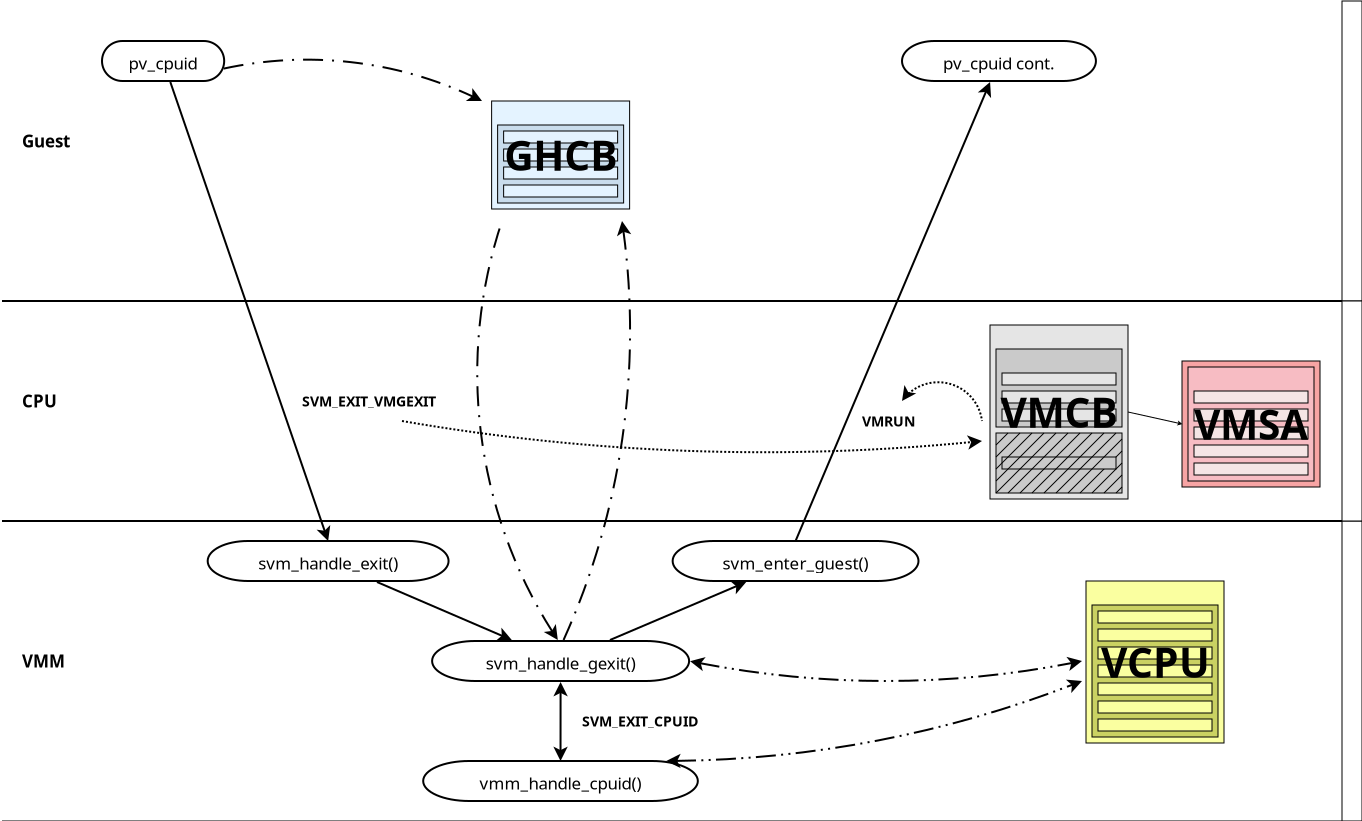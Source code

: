 <?xml version="1.0" encoding="UTF-8"?>
<dia:diagram xmlns:dia="http://www.lysator.liu.se/~alla/dia/">
  <dia:layer name="Background" visible="true" connectable="true" active="true">
    <dia:object type="Standard - Text" version="1" id="O0">
      <dia:attribute name="obj_pos">
        <dia:point val="1,20"/>
      </dia:attribute>
      <dia:attribute name="obj_bb">
        <dia:rectangle val="1,19.507;2.93,20.493"/>
      </dia:attribute>
      <dia:attribute name="text">
        <dia:composite type="text">
          <dia:attribute name="string">
            <dia:string>#CPU#</dia:string>
          </dia:attribute>
          <dia:attribute name="font">
            <dia:font family="sans" style="80" name="Helvetica-Bold"/>
          </dia:attribute>
          <dia:attribute name="height">
            <dia:real val="1.058"/>
          </dia:attribute>
          <dia:attribute name="pos">
            <dia:point val="1,20.293"/>
          </dia:attribute>
          <dia:attribute name="color">
            <dia:color val="#000000ff"/>
          </dia:attribute>
          <dia:attribute name="alignment">
            <dia:enum val="0"/>
          </dia:attribute>
        </dia:composite>
      </dia:attribute>
      <dia:attribute name="valign">
        <dia:enum val="2"/>
      </dia:attribute>
    </dia:object>
    <dia:object type="Standard - Text" version="1" id="O1">
      <dia:attribute name="obj_pos">
        <dia:point val="1,33"/>
      </dia:attribute>
      <dia:attribute name="obj_bb">
        <dia:rectangle val="1,32.507;3.34,33.493"/>
      </dia:attribute>
      <dia:attribute name="text">
        <dia:composite type="text">
          <dia:attribute name="string">
            <dia:string>#VMM#</dia:string>
          </dia:attribute>
          <dia:attribute name="font">
            <dia:font family="sans" style="80" name="Helvetica-Bold"/>
          </dia:attribute>
          <dia:attribute name="height">
            <dia:real val="1.058"/>
          </dia:attribute>
          <dia:attribute name="pos">
            <dia:point val="1,33.293"/>
          </dia:attribute>
          <dia:attribute name="color">
            <dia:color val="#000000ff"/>
          </dia:attribute>
          <dia:attribute name="alignment">
            <dia:enum val="0"/>
          </dia:attribute>
        </dia:composite>
      </dia:attribute>
      <dia:attribute name="valign">
        <dia:enum val="2"/>
      </dia:attribute>
    </dia:object>
    <dia:object type="Standard - Text" version="1" id="O2">
      <dia:attribute name="obj_pos">
        <dia:point val="1,7"/>
      </dia:attribute>
      <dia:attribute name="obj_bb">
        <dia:rectangle val="1,6.507;3.783,7.493"/>
      </dia:attribute>
      <dia:attribute name="text">
        <dia:composite type="text">
          <dia:attribute name="string">
            <dia:string>#Guest#</dia:string>
          </dia:attribute>
          <dia:attribute name="font">
            <dia:font family="sans" style="80" name="Helvetica-Bold"/>
          </dia:attribute>
          <dia:attribute name="height">
            <dia:real val="1.058"/>
          </dia:attribute>
          <dia:attribute name="pos">
            <dia:point val="1,7.293"/>
          </dia:attribute>
          <dia:attribute name="color">
            <dia:color val="#000000ff"/>
          </dia:attribute>
          <dia:attribute name="alignment">
            <dia:enum val="0"/>
          </dia:attribute>
        </dia:composite>
      </dia:attribute>
      <dia:attribute name="valign">
        <dia:enum val="2"/>
      </dia:attribute>
    </dia:object>
    <dia:object type="Flowchart - Terminal" version="1" id="O3">
      <dia:attribute name="obj_pos">
        <dia:point val="5,2"/>
      </dia:attribute>
      <dia:attribute name="obj_bb">
        <dia:rectangle val="4.9,1.9;11.209,4.1"/>
      </dia:attribute>
      <dia:attribute name="meta">
        <dia:composite type="dict"/>
      </dia:attribute>
      <dia:attribute name="elem_corner">
        <dia:point val="5,2"/>
      </dia:attribute>
      <dia:attribute name="elem_width">
        <dia:real val="6.109"/>
      </dia:attribute>
      <dia:attribute name="elem_height">
        <dia:real val="2"/>
      </dia:attribute>
      <dia:attribute name="line_width">
        <dia:real val="0.1"/>
      </dia:attribute>
      <dia:attribute name="line_colour">
        <dia:color val="#000000ff"/>
      </dia:attribute>
      <dia:attribute name="fill_colour">
        <dia:color val="#ffffffff"/>
      </dia:attribute>
      <dia:attribute name="show_background">
        <dia:boolean val="true"/>
      </dia:attribute>
      <dia:attribute name="line_style">
        <dia:enum val="0"/>
        <dia:real val="1"/>
      </dia:attribute>
      <dia:attribute name="padding">
        <dia:real val="0.1"/>
      </dia:attribute>
      <dia:attribute name="text">
        <dia:composite type="text">
          <dia:attribute name="string">
            <dia:string>#pv_cpuid#</dia:string>
          </dia:attribute>
          <dia:attribute name="font">
            <dia:font family="sans" style="0" name="Helvetica"/>
          </dia:attribute>
          <dia:attribute name="height">
            <dia:real val="1.058"/>
          </dia:attribute>
          <dia:attribute name="pos">
            <dia:point val="8.054,3.257"/>
          </dia:attribute>
          <dia:attribute name="color">
            <dia:color val="#000000ff"/>
          </dia:attribute>
          <dia:attribute name="alignment">
            <dia:enum val="1"/>
          </dia:attribute>
        </dia:composite>
      </dia:attribute>
      <dia:attribute name="text_fitting">
        <dia:enum val="1"/>
      </dia:attribute>
      <dia:attribute name="flip_horizontal">
        <dia:boolean val="false"/>
      </dia:attribute>
      <dia:attribute name="flip_vertical">
        <dia:boolean val="false"/>
      </dia:attribute>
      <dia:attribute name="subscale">
        <dia:real val="1"/>
      </dia:attribute>
    </dia:object>
    <dia:object type="Flowchart - Terminal" version="1" id="O4">
      <dia:attribute name="obj_pos">
        <dia:point val="10.284,27"/>
      </dia:attribute>
      <dia:attribute name="obj_bb">
        <dia:rectangle val="10.184,26.9;22.429,29.1"/>
      </dia:attribute>
      <dia:attribute name="meta">
        <dia:composite type="dict"/>
      </dia:attribute>
      <dia:attribute name="elem_corner">
        <dia:point val="10.284,27"/>
      </dia:attribute>
      <dia:attribute name="elem_width">
        <dia:real val="12.045"/>
      </dia:attribute>
      <dia:attribute name="elem_height">
        <dia:real val="2"/>
      </dia:attribute>
      <dia:attribute name="line_width">
        <dia:real val="0.1"/>
      </dia:attribute>
      <dia:attribute name="line_colour">
        <dia:color val="#000000ff"/>
      </dia:attribute>
      <dia:attribute name="fill_colour">
        <dia:color val="#ffffffff"/>
      </dia:attribute>
      <dia:attribute name="show_background">
        <dia:boolean val="true"/>
      </dia:attribute>
      <dia:attribute name="line_style">
        <dia:enum val="0"/>
        <dia:real val="1"/>
      </dia:attribute>
      <dia:attribute name="padding">
        <dia:real val="0.1"/>
      </dia:attribute>
      <dia:attribute name="text">
        <dia:composite type="text">
          <dia:attribute name="string">
            <dia:string>#svm_handle_exit()#</dia:string>
          </dia:attribute>
          <dia:attribute name="font">
            <dia:font family="sans" style="0" name="Helvetica"/>
          </dia:attribute>
          <dia:attribute name="height">
            <dia:real val="1.058"/>
          </dia:attribute>
          <dia:attribute name="pos">
            <dia:point val="16.307,28.257"/>
          </dia:attribute>
          <dia:attribute name="color">
            <dia:color val="#000000ff"/>
          </dia:attribute>
          <dia:attribute name="alignment">
            <dia:enum val="1"/>
          </dia:attribute>
        </dia:composite>
      </dia:attribute>
      <dia:attribute name="text_fitting">
        <dia:enum val="1"/>
      </dia:attribute>
      <dia:attribute name="flip_horizontal">
        <dia:boolean val="false"/>
      </dia:attribute>
      <dia:attribute name="flip_vertical">
        <dia:boolean val="false"/>
      </dia:attribute>
      <dia:attribute name="subscale">
        <dia:real val="1"/>
      </dia:attribute>
    </dia:object>
    <dia:object type="Flowchart - Terminal" version="1" id="O5">
      <dia:attribute name="obj_pos">
        <dia:point val="33.532,27"/>
      </dia:attribute>
      <dia:attribute name="obj_bb">
        <dia:rectangle val="33.432,26.9;45.924,29.1"/>
      </dia:attribute>
      <dia:attribute name="meta">
        <dia:composite type="dict"/>
      </dia:attribute>
      <dia:attribute name="elem_corner">
        <dia:point val="33.532,27"/>
      </dia:attribute>
      <dia:attribute name="elem_width">
        <dia:real val="12.293"/>
      </dia:attribute>
      <dia:attribute name="elem_height">
        <dia:real val="2"/>
      </dia:attribute>
      <dia:attribute name="line_width">
        <dia:real val="0.1"/>
      </dia:attribute>
      <dia:attribute name="line_colour">
        <dia:color val="#000000ff"/>
      </dia:attribute>
      <dia:attribute name="fill_colour">
        <dia:color val="#ffffffff"/>
      </dia:attribute>
      <dia:attribute name="show_background">
        <dia:boolean val="true"/>
      </dia:attribute>
      <dia:attribute name="line_style">
        <dia:enum val="0"/>
        <dia:real val="1"/>
      </dia:attribute>
      <dia:attribute name="padding">
        <dia:real val="0.1"/>
      </dia:attribute>
      <dia:attribute name="text">
        <dia:composite type="text">
          <dia:attribute name="string">
            <dia:string>#svm_enter_guest()#</dia:string>
          </dia:attribute>
          <dia:attribute name="font">
            <dia:font family="sans" style="0" name="Helvetica"/>
          </dia:attribute>
          <dia:attribute name="height">
            <dia:real val="1.058"/>
          </dia:attribute>
          <dia:attribute name="pos">
            <dia:point val="39.678,28.257"/>
          </dia:attribute>
          <dia:attribute name="color">
            <dia:color val="#000000ff"/>
          </dia:attribute>
          <dia:attribute name="alignment">
            <dia:enum val="1"/>
          </dia:attribute>
        </dia:composite>
      </dia:attribute>
      <dia:attribute name="text_fitting">
        <dia:enum val="1"/>
      </dia:attribute>
      <dia:attribute name="flip_horizontal">
        <dia:boolean val="false"/>
      </dia:attribute>
      <dia:attribute name="flip_vertical">
        <dia:boolean val="false"/>
      </dia:attribute>
      <dia:attribute name="subscale">
        <dia:real val="1"/>
      </dia:attribute>
    </dia:object>
    <dia:object type="Flowchart - Terminal" version="1" id="O6">
      <dia:attribute name="obj_pos">
        <dia:point val="21.059,38"/>
      </dia:attribute>
      <dia:attribute name="obj_bb">
        <dia:rectangle val="20.959,37.9;34.892,40.1"/>
      </dia:attribute>
      <dia:attribute name="meta">
        <dia:composite type="dict"/>
      </dia:attribute>
      <dia:attribute name="elem_corner">
        <dia:point val="21.059,38"/>
      </dia:attribute>
      <dia:attribute name="elem_width">
        <dia:real val="13.733"/>
      </dia:attribute>
      <dia:attribute name="elem_height">
        <dia:real val="2"/>
      </dia:attribute>
      <dia:attribute name="line_width">
        <dia:real val="0.1"/>
      </dia:attribute>
      <dia:attribute name="line_colour">
        <dia:color val="#000000ff"/>
      </dia:attribute>
      <dia:attribute name="fill_colour">
        <dia:color val="#ffffffff"/>
      </dia:attribute>
      <dia:attribute name="show_background">
        <dia:boolean val="true"/>
      </dia:attribute>
      <dia:attribute name="line_style">
        <dia:enum val="0"/>
        <dia:real val="1"/>
      </dia:attribute>
      <dia:attribute name="padding">
        <dia:real val="0.1"/>
      </dia:attribute>
      <dia:attribute name="text">
        <dia:composite type="text">
          <dia:attribute name="string">
            <dia:string>#vmm_handle_cpuid()#</dia:string>
          </dia:attribute>
          <dia:attribute name="font">
            <dia:font family="sans" style="0" name="Helvetica"/>
          </dia:attribute>
          <dia:attribute name="height">
            <dia:real val="1.058"/>
          </dia:attribute>
          <dia:attribute name="pos">
            <dia:point val="27.926,39.257"/>
          </dia:attribute>
          <dia:attribute name="color">
            <dia:color val="#000000ff"/>
          </dia:attribute>
          <dia:attribute name="alignment">
            <dia:enum val="1"/>
          </dia:attribute>
        </dia:composite>
      </dia:attribute>
      <dia:attribute name="text_fitting">
        <dia:enum val="1"/>
      </dia:attribute>
      <dia:attribute name="flip_horizontal">
        <dia:boolean val="false"/>
      </dia:attribute>
      <dia:attribute name="flip_vertical">
        <dia:boolean val="false"/>
      </dia:attribute>
      <dia:attribute name="subscale">
        <dia:real val="1"/>
      </dia:attribute>
    </dia:object>
    <dia:object type="Flowchart - Terminal" version="1" id="O7">
      <dia:attribute name="obj_pos">
        <dia:point val="45,2"/>
      </dia:attribute>
      <dia:attribute name="obj_bb">
        <dia:rectangle val="44.9,1.9;54.797,4.1"/>
      </dia:attribute>
      <dia:attribute name="meta">
        <dia:composite type="dict"/>
      </dia:attribute>
      <dia:attribute name="elem_corner">
        <dia:point val="45,2"/>
      </dia:attribute>
      <dia:attribute name="elem_width">
        <dia:real val="9.697"/>
      </dia:attribute>
      <dia:attribute name="elem_height">
        <dia:real val="2"/>
      </dia:attribute>
      <dia:attribute name="line_width">
        <dia:real val="0.1"/>
      </dia:attribute>
      <dia:attribute name="line_colour">
        <dia:color val="#000000ff"/>
      </dia:attribute>
      <dia:attribute name="fill_colour">
        <dia:color val="#ffffffff"/>
      </dia:attribute>
      <dia:attribute name="show_background">
        <dia:boolean val="true"/>
      </dia:attribute>
      <dia:attribute name="line_style">
        <dia:enum val="0"/>
        <dia:real val="1"/>
      </dia:attribute>
      <dia:attribute name="padding">
        <dia:real val="0.1"/>
      </dia:attribute>
      <dia:attribute name="text">
        <dia:composite type="text">
          <dia:attribute name="string">
            <dia:string>#pv_cpuid cont.#</dia:string>
          </dia:attribute>
          <dia:attribute name="font">
            <dia:font family="sans" style="0" name="Helvetica"/>
          </dia:attribute>
          <dia:attribute name="height">
            <dia:real val="1.058"/>
          </dia:attribute>
          <dia:attribute name="pos">
            <dia:point val="49.849,3.257"/>
          </dia:attribute>
          <dia:attribute name="color">
            <dia:color val="#000000ff"/>
          </dia:attribute>
          <dia:attribute name="alignment">
            <dia:enum val="1"/>
          </dia:attribute>
        </dia:composite>
      </dia:attribute>
      <dia:attribute name="text_fitting">
        <dia:enum val="1"/>
      </dia:attribute>
      <dia:attribute name="flip_horizontal">
        <dia:boolean val="false"/>
      </dia:attribute>
      <dia:attribute name="flip_vertical">
        <dia:boolean val="false"/>
      </dia:attribute>
      <dia:attribute name="subscale">
        <dia:real val="1"/>
      </dia:attribute>
    </dia:object>
    <dia:object type="Standard - Line" version="0" id="O8">
      <dia:attribute name="obj_pos">
        <dia:point val="0,26"/>
      </dia:attribute>
      <dia:attribute name="obj_bb">
        <dia:rectangle val="-0.05,25.95;67.05,26.05"/>
      </dia:attribute>
      <dia:attribute name="conn_endpoints">
        <dia:point val="0,26"/>
        <dia:point val="67,26"/>
      </dia:attribute>
      <dia:attribute name="numcp">
        <dia:int val="1"/>
      </dia:attribute>
      <dia:attribute name="line_width">
        <dia:real val="0.1"/>
      </dia:attribute>
    </dia:object>
    <dia:object type="Standard - Line" version="0" id="O9">
      <dia:attribute name="obj_pos">
        <dia:point val="0,15"/>
      </dia:attribute>
      <dia:attribute name="obj_bb">
        <dia:rectangle val="-0.05,14.95;67.05,15.05"/>
      </dia:attribute>
      <dia:attribute name="conn_endpoints">
        <dia:point val="0,15"/>
        <dia:point val="67,15"/>
      </dia:attribute>
      <dia:attribute name="numcp">
        <dia:int val="1"/>
      </dia:attribute>
      <dia:attribute name="line_width">
        <dia:real val="0.1"/>
      </dia:attribute>
    </dia:object>
    <dia:object type="Flowchart - Terminal" version="1" id="O10">
      <dia:attribute name="obj_pos">
        <dia:point val="21.505,32"/>
      </dia:attribute>
      <dia:attribute name="obj_bb">
        <dia:rectangle val="21.405,31.9;34.456,34.1"/>
      </dia:attribute>
      <dia:attribute name="meta">
        <dia:composite type="dict"/>
      </dia:attribute>
      <dia:attribute name="elem_corner">
        <dia:point val="21.505,32"/>
      </dia:attribute>
      <dia:attribute name="elem_width">
        <dia:real val="12.851"/>
      </dia:attribute>
      <dia:attribute name="elem_height">
        <dia:real val="2"/>
      </dia:attribute>
      <dia:attribute name="line_width">
        <dia:real val="0.1"/>
      </dia:attribute>
      <dia:attribute name="line_colour">
        <dia:color val="#000000ff"/>
      </dia:attribute>
      <dia:attribute name="fill_colour">
        <dia:color val="#ffffffff"/>
      </dia:attribute>
      <dia:attribute name="show_background">
        <dia:boolean val="true"/>
      </dia:attribute>
      <dia:attribute name="line_style">
        <dia:enum val="0"/>
        <dia:real val="1"/>
      </dia:attribute>
      <dia:attribute name="padding">
        <dia:real val="0.1"/>
      </dia:attribute>
      <dia:attribute name="text">
        <dia:composite type="text">
          <dia:attribute name="string">
            <dia:string>#svm_handle_gexit()#</dia:string>
          </dia:attribute>
          <dia:attribute name="font">
            <dia:font family="sans" style="0" name="Helvetica"/>
          </dia:attribute>
          <dia:attribute name="height">
            <dia:real val="1.058"/>
          </dia:attribute>
          <dia:attribute name="pos">
            <dia:point val="27.931,33.257"/>
          </dia:attribute>
          <dia:attribute name="color">
            <dia:color val="#000000ff"/>
          </dia:attribute>
          <dia:attribute name="alignment">
            <dia:enum val="1"/>
          </dia:attribute>
        </dia:composite>
      </dia:attribute>
      <dia:attribute name="text_fitting">
        <dia:enum val="1"/>
      </dia:attribute>
      <dia:attribute name="flip_horizontal">
        <dia:boolean val="false"/>
      </dia:attribute>
      <dia:attribute name="flip_vertical">
        <dia:boolean val="false"/>
      </dia:attribute>
      <dia:attribute name="subscale">
        <dia:real val="1"/>
      </dia:attribute>
    </dia:object>
    <dia:object type="Standard - Line" version="0" id="O11">
      <dia:attribute name="obj_pos">
        <dia:point val="8.415,4.05"/>
      </dia:attribute>
      <dia:attribute name="obj_bb">
        <dia:rectangle val="8.352,3.986;16.415,27.064"/>
      </dia:attribute>
      <dia:attribute name="conn_endpoints">
        <dia:point val="8.415,4.05"/>
        <dia:point val="16.307,27"/>
      </dia:attribute>
      <dia:attribute name="numcp">
        <dia:int val="1"/>
      </dia:attribute>
      <dia:attribute name="line_width">
        <dia:real val="0.1"/>
      </dia:attribute>
      <dia:attribute name="end_arrow">
        <dia:enum val="22"/>
      </dia:attribute>
      <dia:attribute name="end_arrow_length">
        <dia:real val="0.5"/>
      </dia:attribute>
      <dia:attribute name="end_arrow_width">
        <dia:real val="0.5"/>
      </dia:attribute>
      <dia:connections>
        <dia:connection handle="0" to="O3" connection="16"/>
        <dia:connection handle="1" to="O4" connection="2"/>
      </dia:connections>
    </dia:object>
    <dia:object type="Standard - Line" version="0" id="O12">
      <dia:attribute name="obj_pos">
        <dia:point val="18.748,29.05"/>
      </dia:attribute>
      <dia:attribute name="obj_bb">
        <dia:rectangle val="18.682,28.984;25.555,32.016"/>
      </dia:attribute>
      <dia:attribute name="conn_endpoints">
        <dia:point val="18.748,29.05"/>
        <dia:point val="25.489,31.95"/>
      </dia:attribute>
      <dia:attribute name="numcp">
        <dia:int val="1"/>
      </dia:attribute>
      <dia:attribute name="line_width">
        <dia:real val="0.1"/>
      </dia:attribute>
      <dia:attribute name="end_arrow">
        <dia:enum val="22"/>
      </dia:attribute>
      <dia:attribute name="end_arrow_length">
        <dia:real val="0.5"/>
      </dia:attribute>
      <dia:attribute name="end_arrow_width">
        <dia:real val="0.5"/>
      </dia:attribute>
      <dia:connections>
        <dia:connection handle="0" to="O4" connection="16"/>
        <dia:connection handle="1" to="O10" connection="16"/>
      </dia:connections>
    </dia:object>
    <dia:object type="Standard - Line" version="0" id="O13">
      <dia:attribute name="obj_pos">
        <dia:point val="27.93,34.05"/>
      </dia:attribute>
      <dia:attribute name="obj_bb">
        <dia:rectangle val="27.564,34.0;28.291,38.05"/>
      </dia:attribute>
      <dia:attribute name="conn_endpoints">
        <dia:point val="27.93,34.05"/>
        <dia:point val="27.926,38"/>
      </dia:attribute>
      <dia:attribute name="numcp">
        <dia:int val="1"/>
      </dia:attribute>
      <dia:attribute name="line_width">
        <dia:real val="0.1"/>
      </dia:attribute>
      <dia:attribute name="start_arrow">
        <dia:enum val="22"/>
      </dia:attribute>
      <dia:attribute name="start_arrow_length">
        <dia:real val="0.5"/>
      </dia:attribute>
      <dia:attribute name="start_arrow_width">
        <dia:real val="0.5"/>
      </dia:attribute>
      <dia:attribute name="end_arrow">
        <dia:enum val="22"/>
      </dia:attribute>
      <dia:attribute name="end_arrow_length">
        <dia:real val="0.5"/>
      </dia:attribute>
      <dia:attribute name="end_arrow_width">
        <dia:real val="0.5"/>
      </dia:attribute>
      <dia:connections>
        <dia:connection handle="0" to="O10" connection="16"/>
        <dia:connection handle="1" to="O6" connection="2"/>
      </dia:connections>
    </dia:object>
    <dia:object type="Standard - Line" version="0" id="O14">
      <dia:attribute name="obj_pos">
        <dia:point val="30.398,31.95"/>
      </dia:attribute>
      <dia:attribute name="obj_bb">
        <dia:rectangle val="30.332,28.985;37.276,32.016"/>
      </dia:attribute>
      <dia:attribute name="conn_endpoints">
        <dia:point val="30.398,31.95"/>
        <dia:point val="37.211,29.05"/>
      </dia:attribute>
      <dia:attribute name="numcp">
        <dia:int val="1"/>
      </dia:attribute>
      <dia:attribute name="line_width">
        <dia:real val="0.1"/>
      </dia:attribute>
      <dia:attribute name="end_arrow">
        <dia:enum val="22"/>
      </dia:attribute>
      <dia:attribute name="end_arrow_length">
        <dia:real val="0.5"/>
      </dia:attribute>
      <dia:attribute name="end_arrow_width">
        <dia:real val="0.5"/>
      </dia:attribute>
      <dia:connections>
        <dia:connection handle="0" to="O10" connection="16"/>
        <dia:connection handle="1" to="O5" connection="16"/>
      </dia:connections>
    </dia:object>
    <dia:object type="Standard - Line" version="0" id="O15">
      <dia:attribute name="obj_pos">
        <dia:point val="39.678,27"/>
      </dia:attribute>
      <dia:attribute name="obj_bb">
        <dia:rectangle val="39.613,3.984;49.469,27.066"/>
      </dia:attribute>
      <dia:attribute name="conn_endpoints">
        <dia:point val="39.678,27"/>
        <dia:point val="49.404,4.05"/>
      </dia:attribute>
      <dia:attribute name="numcp">
        <dia:int val="1"/>
      </dia:attribute>
      <dia:attribute name="line_width">
        <dia:real val="0.1"/>
      </dia:attribute>
      <dia:attribute name="end_arrow">
        <dia:enum val="22"/>
      </dia:attribute>
      <dia:attribute name="end_arrow_length">
        <dia:real val="0.5"/>
      </dia:attribute>
      <dia:attribute name="end_arrow_width">
        <dia:real val="0.5"/>
      </dia:attribute>
      <dia:connections>
        <dia:connection handle="0" to="O5" connection="2"/>
        <dia:connection handle="1" to="O7" connection="16"/>
      </dia:connections>
    </dia:object>
    <dia:object type="Standard - Text" version="1" id="O16">
      <dia:attribute name="obj_pos">
        <dia:point val="15,20"/>
      </dia:attribute>
      <dia:attribute name="obj_bb">
        <dia:rectangle val="15,19.589;22.832,20.411"/>
      </dia:attribute>
      <dia:attribute name="text">
        <dia:composite type="text">
          <dia:attribute name="string">
            <dia:string>#SVM_EXIT_VMGEXIT#</dia:string>
          </dia:attribute>
          <dia:attribute name="font">
            <dia:font family="sans" style="80" name="Helvetica-Bold"/>
          </dia:attribute>
          <dia:attribute name="height">
            <dia:real val="0.882"/>
          </dia:attribute>
          <dia:attribute name="pos">
            <dia:point val="15,20.244"/>
          </dia:attribute>
          <dia:attribute name="color">
            <dia:color val="#000000ff"/>
          </dia:attribute>
          <dia:attribute name="alignment">
            <dia:enum val="0"/>
          </dia:attribute>
        </dia:composite>
      </dia:attribute>
      <dia:attribute name="valign">
        <dia:enum val="2"/>
      </dia:attribute>
    </dia:object>
    <dia:object type="Standard - Text" version="1" id="O17">
      <dia:attribute name="obj_pos">
        <dia:point val="29,36"/>
      </dia:attribute>
      <dia:attribute name="obj_bb">
        <dia:rectangle val="29,35.589;35.688,36.411"/>
      </dia:attribute>
      <dia:attribute name="text">
        <dia:composite type="text">
          <dia:attribute name="string">
            <dia:string>#SVM_EXIT_CPUID#</dia:string>
          </dia:attribute>
          <dia:attribute name="font">
            <dia:font family="sans" style="80" name="Helvetica-Bold"/>
          </dia:attribute>
          <dia:attribute name="height">
            <dia:real val="0.882"/>
          </dia:attribute>
          <dia:attribute name="pos">
            <dia:point val="29,36.244"/>
          </dia:attribute>
          <dia:attribute name="color">
            <dia:color val="#000000ff"/>
          </dia:attribute>
          <dia:attribute name="alignment">
            <dia:enum val="0"/>
          </dia:attribute>
        </dia:composite>
      </dia:attribute>
      <dia:attribute name="valign">
        <dia:enum val="2"/>
      </dia:attribute>
    </dia:object>
    <dia:group>
      <dia:attribute name="meta">
        <dia:composite type="dict"/>
      </dia:attribute>
      <dia:attribute name="matrix">
        <dia:matrix xx="0.3" xy="0" yx="0" yy="0.3" x0="45.8" y0="10.1"/>
      </dia:attribute>
      <dia:object type="Flowchart - Box" version="0" id="O18">
        <dia:attribute name="obj_pos">
          <dia:point val="28,63"/>
        </dia:attribute>
        <dia:attribute name="obj_bb">
          <dia:rectangle val="27.95,62.95;51.05,90.05"/>
        </dia:attribute>
        <dia:attribute name="elem_corner">
          <dia:point val="28,63"/>
        </dia:attribute>
        <dia:attribute name="elem_width">
          <dia:real val="23"/>
        </dia:attribute>
        <dia:attribute name="elem_height">
          <dia:real val="27"/>
        </dia:attribute>
        <dia:attribute name="inner_color">
          <dia:color val="#faffa0ff"/>
        </dia:attribute>
        <dia:attribute name="show_background">
          <dia:boolean val="true"/>
        </dia:attribute>
        <dia:attribute name="padding">
          <dia:real val="0.5"/>
        </dia:attribute>
        <dia:attribute name="text">
          <dia:composite type="text">
            <dia:attribute name="string">
              <dia:string>##</dia:string>
            </dia:attribute>
            <dia:attribute name="font">
              <dia:font family="sans" style="0" name="Helvetica"/>
            </dia:attribute>
            <dia:attribute name="height">
              <dia:real val="0.8"/>
            </dia:attribute>
            <dia:attribute name="pos">
              <dia:point val="39.5,76.694"/>
            </dia:attribute>
            <dia:attribute name="color">
              <dia:color val="#000000ff"/>
            </dia:attribute>
            <dia:attribute name="alignment">
              <dia:enum val="1"/>
            </dia:attribute>
          </dia:composite>
        </dia:attribute>
        <dia:connections>
          <dia:connection handle="0" to="O18" connection="16"/>
        </dia:connections>
      </dia:object>
      <dia:group>
        <dia:attribute name="meta">
          <dia:composite type="dict"/>
        </dia:attribute>
        <dia:attribute name="matrix"/>
        <dia:object type="Flowchart - Box" version="0" id="O19">
          <dia:attribute name="obj_pos">
            <dia:point val="29,67"/>
          </dia:attribute>
          <dia:attribute name="obj_bb">
            <dia:rectangle val="28.95,66.95;50.05,89.05"/>
          </dia:attribute>
          <dia:attribute name="elem_corner">
            <dia:point val="29,67"/>
          </dia:attribute>
          <dia:attribute name="elem_width">
            <dia:real val="21"/>
          </dia:attribute>
          <dia:attribute name="elem_height">
            <dia:real val="22"/>
          </dia:attribute>
          <dia:attribute name="inner_color">
            <dia:color val="#cad162ff"/>
          </dia:attribute>
          <dia:attribute name="show_background">
            <dia:boolean val="true"/>
          </dia:attribute>
          <dia:attribute name="padding">
            <dia:real val="0.5"/>
          </dia:attribute>
          <dia:attribute name="text">
            <dia:composite type="text">
              <dia:attribute name="string">
                <dia:string>##</dia:string>
              </dia:attribute>
              <dia:attribute name="font">
                <dia:font family="sans" style="0" name="Helvetica"/>
              </dia:attribute>
              <dia:attribute name="height">
                <dia:real val="0.8"/>
              </dia:attribute>
              <dia:attribute name="pos">
                <dia:point val="39.5,78.194"/>
              </dia:attribute>
              <dia:attribute name="color">
                <dia:color val="#000000ff"/>
              </dia:attribute>
              <dia:attribute name="alignment">
                <dia:enum val="1"/>
              </dia:attribute>
            </dia:composite>
          </dia:attribute>
        </dia:object>
        <dia:object type="Standard - Box" version="0" id="O20">
          <dia:attribute name="obj_pos">
            <dia:point val="30,71"/>
          </dia:attribute>
          <dia:attribute name="obj_bb">
            <dia:rectangle val="29.95,70.95;49.05,73.05"/>
          </dia:attribute>
          <dia:attribute name="elem_corner">
            <dia:point val="30,71"/>
          </dia:attribute>
          <dia:attribute name="elem_width">
            <dia:real val="19"/>
          </dia:attribute>
          <dia:attribute name="elem_height">
            <dia:real val="2"/>
          </dia:attribute>
          <dia:attribute name="border_width">
            <dia:real val="0.1"/>
          </dia:attribute>
          <dia:attribute name="inner_color">
            <dia:color val="#faffa0ff"/>
          </dia:attribute>
          <dia:attribute name="show_background">
            <dia:boolean val="true"/>
          </dia:attribute>
          <dia:attribute name="aspect">
            <dia:enum val="1"/>
          </dia:attribute>
        </dia:object>
        <dia:object type="Standard - Box" version="0" id="O21">
          <dia:attribute name="obj_pos">
            <dia:point val="30,86"/>
          </dia:attribute>
          <dia:attribute name="obj_bb">
            <dia:rectangle val="29.95,85.95;49.05,88.05"/>
          </dia:attribute>
          <dia:attribute name="elem_corner">
            <dia:point val="30,86"/>
          </dia:attribute>
          <dia:attribute name="elem_width">
            <dia:real val="19"/>
          </dia:attribute>
          <dia:attribute name="elem_height">
            <dia:real val="2"/>
          </dia:attribute>
          <dia:attribute name="border_width">
            <dia:real val="0.1"/>
          </dia:attribute>
          <dia:attribute name="inner_color">
            <dia:color val="#faffa0ff"/>
          </dia:attribute>
          <dia:attribute name="show_background">
            <dia:boolean val="true"/>
          </dia:attribute>
          <dia:attribute name="aspect">
            <dia:enum val="1"/>
          </dia:attribute>
        </dia:object>
        <dia:object type="Standard - Box" version="0" id="O22">
          <dia:attribute name="obj_pos">
            <dia:point val="30,68"/>
          </dia:attribute>
          <dia:attribute name="obj_bb">
            <dia:rectangle val="29.95,67.95;49.05,70.05"/>
          </dia:attribute>
          <dia:attribute name="elem_corner">
            <dia:point val="30,68"/>
          </dia:attribute>
          <dia:attribute name="elem_width">
            <dia:real val="19"/>
          </dia:attribute>
          <dia:attribute name="elem_height">
            <dia:real val="2"/>
          </dia:attribute>
          <dia:attribute name="border_width">
            <dia:real val="0.1"/>
          </dia:attribute>
          <dia:attribute name="inner_color">
            <dia:color val="#faffa0ff"/>
          </dia:attribute>
          <dia:attribute name="show_background">
            <dia:boolean val="true"/>
          </dia:attribute>
          <dia:attribute name="aspect">
            <dia:enum val="1"/>
          </dia:attribute>
        </dia:object>
        <dia:object type="Standard - Box" version="0" id="O23">
          <dia:attribute name="obj_pos">
            <dia:point val="30,83"/>
          </dia:attribute>
          <dia:attribute name="obj_bb">
            <dia:rectangle val="29.95,82.95;49.05,85.05"/>
          </dia:attribute>
          <dia:attribute name="elem_corner">
            <dia:point val="30,83"/>
          </dia:attribute>
          <dia:attribute name="elem_width">
            <dia:real val="19"/>
          </dia:attribute>
          <dia:attribute name="elem_height">
            <dia:real val="2"/>
          </dia:attribute>
          <dia:attribute name="border_width">
            <dia:real val="0.1"/>
          </dia:attribute>
          <dia:attribute name="inner_color">
            <dia:color val="#faffa0ff"/>
          </dia:attribute>
          <dia:attribute name="show_background">
            <dia:boolean val="true"/>
          </dia:attribute>
          <dia:attribute name="aspect">
            <dia:enum val="1"/>
          </dia:attribute>
        </dia:object>
        <dia:object type="Standard - Box" version="0" id="O24">
          <dia:attribute name="obj_pos">
            <dia:point val="30,80"/>
          </dia:attribute>
          <dia:attribute name="obj_bb">
            <dia:rectangle val="29.95,79.95;49.05,82.05"/>
          </dia:attribute>
          <dia:attribute name="elem_corner">
            <dia:point val="30,80"/>
          </dia:attribute>
          <dia:attribute name="elem_width">
            <dia:real val="19"/>
          </dia:attribute>
          <dia:attribute name="elem_height">
            <dia:real val="2"/>
          </dia:attribute>
          <dia:attribute name="border_width">
            <dia:real val="0.1"/>
          </dia:attribute>
          <dia:attribute name="inner_color">
            <dia:color val="#faffa0ff"/>
          </dia:attribute>
          <dia:attribute name="show_background">
            <dia:boolean val="true"/>
          </dia:attribute>
          <dia:attribute name="aspect">
            <dia:enum val="1"/>
          </dia:attribute>
        </dia:object>
        <dia:object type="Standard - Box" version="0" id="O25">
          <dia:attribute name="obj_pos">
            <dia:point val="30,77"/>
          </dia:attribute>
          <dia:attribute name="obj_bb">
            <dia:rectangle val="29.95,76.95;49.05,79.05"/>
          </dia:attribute>
          <dia:attribute name="elem_corner">
            <dia:point val="30,77"/>
          </dia:attribute>
          <dia:attribute name="elem_width">
            <dia:real val="19"/>
          </dia:attribute>
          <dia:attribute name="elem_height">
            <dia:real val="2"/>
          </dia:attribute>
          <dia:attribute name="border_width">
            <dia:real val="0.1"/>
          </dia:attribute>
          <dia:attribute name="inner_color">
            <dia:color val="#faffa0ff"/>
          </dia:attribute>
          <dia:attribute name="show_background">
            <dia:boolean val="true"/>
          </dia:attribute>
          <dia:attribute name="aspect">
            <dia:enum val="1"/>
          </dia:attribute>
        </dia:object>
        <dia:object type="Standard - Box" version="0" id="O26">
          <dia:attribute name="obj_pos">
            <dia:point val="30,74"/>
          </dia:attribute>
          <dia:attribute name="obj_bb">
            <dia:rectangle val="29.95,73.95;49.05,76.05"/>
          </dia:attribute>
          <dia:attribute name="elem_corner">
            <dia:point val="30,74"/>
          </dia:attribute>
          <dia:attribute name="elem_width">
            <dia:real val="19"/>
          </dia:attribute>
          <dia:attribute name="elem_height">
            <dia:real val="2"/>
          </dia:attribute>
          <dia:attribute name="border_width">
            <dia:real val="0.1"/>
          </dia:attribute>
          <dia:attribute name="inner_color">
            <dia:color val="#faffa0ff"/>
          </dia:attribute>
          <dia:attribute name="show_background">
            <dia:boolean val="true"/>
          </dia:attribute>
          <dia:attribute name="aspect">
            <dia:enum val="1"/>
          </dia:attribute>
        </dia:object>
      </dia:group>
      <dia:object type="Standard - Text" version="1" id="O27">
        <dia:attribute name="obj_pos">
          <dia:point val="39.5,76.5"/>
        </dia:attribute>
        <dia:attribute name="obj_bb">
          <dia:rectangle val="29.161,72.558;49.839,80.442"/>
        </dia:attribute>
        <dia:attribute name="text">
          <dia:composite type="text">
            <dia:attribute name="string">
              <dia:string>#VCPU#</dia:string>
            </dia:attribute>
            <dia:attribute name="font">
              <dia:font family="sans" style="80" name="Helvetica-Bold"/>
            </dia:attribute>
            <dia:attribute name="height">
              <dia:real val="8.467"/>
            </dia:attribute>
            <dia:attribute name="pos">
              <dia:point val="39.5,78.845"/>
            </dia:attribute>
            <dia:attribute name="color">
              <dia:color val="#000000ff"/>
            </dia:attribute>
            <dia:attribute name="alignment">
              <dia:enum val="1"/>
            </dia:attribute>
          </dia:composite>
        </dia:attribute>
        <dia:attribute name="valign">
          <dia:enum val="2"/>
        </dia:attribute>
      </dia:object>
    </dia:group>
    <dia:group>
      <dia:attribute name="meta">
        <dia:composite type="dict"/>
      </dia:attribute>
      <dia:attribute name="matrix">
        <dia:matrix xx="0.3" xy="0" yx="0" yy="0.3" x0="16.081" y0="-22.6"/>
      </dia:attribute>
      <dia:object type="Flowchart - Box" version="0" id="O28">
        <dia:attribute name="obj_pos">
          <dia:point val="28,92"/>
        </dia:attribute>
        <dia:attribute name="obj_bb">
          <dia:rectangle val="27.95,91.95;51.05,110.05"/>
        </dia:attribute>
        <dia:attribute name="elem_corner">
          <dia:point val="28,92"/>
        </dia:attribute>
        <dia:attribute name="elem_width">
          <dia:real val="23"/>
        </dia:attribute>
        <dia:attribute name="elem_height">
          <dia:real val="18"/>
        </dia:attribute>
        <dia:attribute name="inner_color">
          <dia:color val="#e4f3ffff"/>
        </dia:attribute>
        <dia:attribute name="show_background">
          <dia:boolean val="true"/>
        </dia:attribute>
        <dia:attribute name="padding">
          <dia:real val="0.5"/>
        </dia:attribute>
        <dia:attribute name="text">
          <dia:composite type="text">
            <dia:attribute name="string">
              <dia:string>##</dia:string>
            </dia:attribute>
            <dia:attribute name="font">
              <dia:font family="sans" style="0" name="Helvetica"/>
            </dia:attribute>
            <dia:attribute name="height">
              <dia:real val="0.8"/>
            </dia:attribute>
            <dia:attribute name="pos">
              <dia:point val="39.5,101.194"/>
            </dia:attribute>
            <dia:attribute name="color">
              <dia:color val="#000000ff"/>
            </dia:attribute>
            <dia:attribute name="alignment">
              <dia:enum val="1"/>
            </dia:attribute>
          </dia:composite>
        </dia:attribute>
        <dia:connections>
          <dia:connection handle="0" to="O28" connection="16"/>
        </dia:connections>
      </dia:object>
      <dia:group>
        <dia:attribute name="meta">
          <dia:composite type="dict"/>
        </dia:attribute>
        <dia:attribute name="matrix"/>
        <dia:object type="Flowchart - Box" version="0" id="O29">
          <dia:attribute name="obj_pos">
            <dia:point val="29,96"/>
          </dia:attribute>
          <dia:attribute name="obj_bb">
            <dia:rectangle val="28.95,95.95;50.05,109.05"/>
          </dia:attribute>
          <dia:attribute name="elem_corner">
            <dia:point val="29,96"/>
          </dia:attribute>
          <dia:attribute name="elem_width">
            <dia:real val="21"/>
          </dia:attribute>
          <dia:attribute name="elem_height">
            <dia:real val="13"/>
          </dia:attribute>
          <dia:attribute name="inner_color">
            <dia:color val="#c9dcecff"/>
          </dia:attribute>
          <dia:attribute name="show_background">
            <dia:boolean val="true"/>
          </dia:attribute>
          <dia:attribute name="padding">
            <dia:real val="0.5"/>
          </dia:attribute>
          <dia:attribute name="text">
            <dia:composite type="text">
              <dia:attribute name="string">
                <dia:string>##</dia:string>
              </dia:attribute>
              <dia:attribute name="font">
                <dia:font family="sans" style="0" name="Helvetica"/>
              </dia:attribute>
              <dia:attribute name="height">
                <dia:real val="0.8"/>
              </dia:attribute>
              <dia:attribute name="pos">
                <dia:point val="39.5,102.694"/>
              </dia:attribute>
              <dia:attribute name="color">
                <dia:color val="#000000ff"/>
              </dia:attribute>
              <dia:attribute name="alignment">
                <dia:enum val="1"/>
              </dia:attribute>
            </dia:composite>
          </dia:attribute>
        </dia:object>
        <dia:object type="Standard - Box" version="0" id="O30">
          <dia:attribute name="obj_pos">
            <dia:point val="30,97"/>
          </dia:attribute>
          <dia:attribute name="obj_bb">
            <dia:rectangle val="29.95,96.95;49.05,99.05"/>
          </dia:attribute>
          <dia:attribute name="elem_corner">
            <dia:point val="30,97"/>
          </dia:attribute>
          <dia:attribute name="elem_width">
            <dia:real val="19"/>
          </dia:attribute>
          <dia:attribute name="elem_height">
            <dia:real val="2"/>
          </dia:attribute>
          <dia:attribute name="border_width">
            <dia:real val="0.1"/>
          </dia:attribute>
          <dia:attribute name="inner_color">
            <dia:color val="#e4f3ffff"/>
          </dia:attribute>
          <dia:attribute name="show_background">
            <dia:boolean val="true"/>
          </dia:attribute>
          <dia:attribute name="aspect">
            <dia:enum val="1"/>
          </dia:attribute>
        </dia:object>
        <dia:object type="Standard - Box" version="0" id="O31">
          <dia:attribute name="obj_pos">
            <dia:point val="30,100"/>
          </dia:attribute>
          <dia:attribute name="obj_bb">
            <dia:rectangle val="29.95,99.95;49.05,102.05"/>
          </dia:attribute>
          <dia:attribute name="elem_corner">
            <dia:point val="30,100"/>
          </dia:attribute>
          <dia:attribute name="elem_width">
            <dia:real val="19"/>
          </dia:attribute>
          <dia:attribute name="elem_height">
            <dia:real val="2"/>
          </dia:attribute>
          <dia:attribute name="border_width">
            <dia:real val="0.1"/>
          </dia:attribute>
          <dia:attribute name="inner_color">
            <dia:color val="#e4f3ffff"/>
          </dia:attribute>
          <dia:attribute name="show_background">
            <dia:boolean val="true"/>
          </dia:attribute>
          <dia:attribute name="aspect">
            <dia:enum val="1"/>
          </dia:attribute>
        </dia:object>
        <dia:object type="Standard - Box" version="0" id="O32">
          <dia:attribute name="obj_pos">
            <dia:point val="30,106"/>
          </dia:attribute>
          <dia:attribute name="obj_bb">
            <dia:rectangle val="29.95,105.95;49.05,108.05"/>
          </dia:attribute>
          <dia:attribute name="elem_corner">
            <dia:point val="30,106"/>
          </dia:attribute>
          <dia:attribute name="elem_width">
            <dia:real val="19"/>
          </dia:attribute>
          <dia:attribute name="elem_height">
            <dia:real val="2"/>
          </dia:attribute>
          <dia:attribute name="border_width">
            <dia:real val="0.1"/>
          </dia:attribute>
          <dia:attribute name="inner_color">
            <dia:color val="#e4f3ffff"/>
          </dia:attribute>
          <dia:attribute name="show_background">
            <dia:boolean val="true"/>
          </dia:attribute>
          <dia:attribute name="aspect">
            <dia:enum val="1"/>
          </dia:attribute>
        </dia:object>
        <dia:object type="Standard - Box" version="0" id="O33">
          <dia:attribute name="obj_pos">
            <dia:point val="30,103"/>
          </dia:attribute>
          <dia:attribute name="obj_bb">
            <dia:rectangle val="29.95,102.95;49.05,105.05"/>
          </dia:attribute>
          <dia:attribute name="elem_corner">
            <dia:point val="30,103"/>
          </dia:attribute>
          <dia:attribute name="elem_width">
            <dia:real val="19"/>
          </dia:attribute>
          <dia:attribute name="elem_height">
            <dia:real val="2"/>
          </dia:attribute>
          <dia:attribute name="border_width">
            <dia:real val="0.1"/>
          </dia:attribute>
          <dia:attribute name="inner_color">
            <dia:color val="#e4f3ffff"/>
          </dia:attribute>
          <dia:attribute name="show_background">
            <dia:boolean val="true"/>
          </dia:attribute>
          <dia:attribute name="aspect">
            <dia:enum val="1"/>
          </dia:attribute>
        </dia:object>
      </dia:group>
      <dia:object type="Standard - Text" version="1" id="O34">
        <dia:attribute name="obj_pos">
          <dia:point val="39.5,101"/>
        </dia:attribute>
        <dia:attribute name="obj_bb">
          <dia:rectangle val="28.82,97.058;50.18,104.942"/>
        </dia:attribute>
        <dia:attribute name="text">
          <dia:composite type="text">
            <dia:attribute name="string">
              <dia:string>#GHCB#</dia:string>
            </dia:attribute>
            <dia:attribute name="font">
              <dia:font family="sans" style="80" name="Helvetica-Bold"/>
            </dia:attribute>
            <dia:attribute name="height">
              <dia:real val="8.467"/>
            </dia:attribute>
            <dia:attribute name="pos">
              <dia:point val="39.5,103.345"/>
            </dia:attribute>
            <dia:attribute name="color">
              <dia:color val="#000000ff"/>
            </dia:attribute>
            <dia:attribute name="alignment">
              <dia:enum val="1"/>
            </dia:attribute>
          </dia:composite>
        </dia:attribute>
        <dia:attribute name="valign">
          <dia:enum val="2"/>
        </dia:attribute>
      </dia:object>
    </dia:group>
    <dia:group>
      <dia:attribute name="meta">
        <dia:composite type="dict"/>
      </dia:attribute>
      <dia:attribute name="matrix">
        <dia:matrix xx="0.3" xy="0" yx="0" yy="0.3" x0="33.2" y0="16.2"/>
      </dia:attribute>
      <dia:group>
        <dia:attribute name="meta">
          <dia:composite type="dict"/>
        </dia:attribute>
        <dia:attribute name="matrix"/>
        <dia:object type="Flowchart - Box" version="0" id="O35">
          <dia:attribute name="obj_pos">
            <dia:point val="86,6"/>
          </dia:attribute>
          <dia:attribute name="obj_bb">
            <dia:rectangle val="85.95,5.95;109.05,27.05"/>
          </dia:attribute>
          <dia:attribute name="elem_corner">
            <dia:point val="86,6"/>
          </dia:attribute>
          <dia:attribute name="elem_width">
            <dia:real val="23"/>
          </dia:attribute>
          <dia:attribute name="elem_height">
            <dia:real val="21"/>
          </dia:attribute>
          <dia:attribute name="border_width">
            <dia:real val="0.1"/>
          </dia:attribute>
          <dia:attribute name="inner_color">
            <dia:color val="#f7a4a4ff"/>
          </dia:attribute>
          <dia:attribute name="show_background">
            <dia:boolean val="false"/>
          </dia:attribute>
          <dia:attribute name="padding">
            <dia:real val="0.5"/>
          </dia:attribute>
          <dia:attribute name="text">
            <dia:composite type="text">
              <dia:attribute name="string">
                <dia:string>##</dia:string>
              </dia:attribute>
              <dia:attribute name="font">
                <dia:font family="sans" style="0" name="Helvetica"/>
              </dia:attribute>
              <dia:attribute name="height">
                <dia:real val="0.8"/>
              </dia:attribute>
              <dia:attribute name="pos">
                <dia:point val="97.5,16.694"/>
              </dia:attribute>
              <dia:attribute name="color">
                <dia:color val="#000000ff"/>
              </dia:attribute>
              <dia:attribute name="alignment">
                <dia:enum val="1"/>
              </dia:attribute>
            </dia:composite>
          </dia:attribute>
        </dia:object>
        <dia:object type="Flowchart - Box" version="0" id="O36">
          <dia:attribute name="obj_pos">
            <dia:point val="87,7"/>
          </dia:attribute>
          <dia:attribute name="obj_bb">
            <dia:rectangle val="86.95,6.95;108.05,26.05"/>
          </dia:attribute>
          <dia:attribute name="elem_corner">
            <dia:point val="87,7"/>
          </dia:attribute>
          <dia:attribute name="elem_width">
            <dia:real val="21"/>
          </dia:attribute>
          <dia:attribute name="elem_height">
            <dia:real val="19"/>
          </dia:attribute>
          <dia:attribute name="inner_color">
            <dia:color val="#f7bcc3ff"/>
          </dia:attribute>
          <dia:attribute name="show_background">
            <dia:boolean val="true"/>
          </dia:attribute>
          <dia:attribute name="padding">
            <dia:real val="0.5"/>
          </dia:attribute>
          <dia:attribute name="text">
            <dia:composite type="text">
              <dia:attribute name="string">
                <dia:string>##</dia:string>
              </dia:attribute>
              <dia:attribute name="font">
                <dia:font family="sans" style="0" name="Helvetica"/>
              </dia:attribute>
              <dia:attribute name="height">
                <dia:real val="0.8"/>
              </dia:attribute>
              <dia:attribute name="pos">
                <dia:point val="97.5,16.694"/>
              </dia:attribute>
              <dia:attribute name="color">
                <dia:color val="#000000ff"/>
              </dia:attribute>
              <dia:attribute name="alignment">
                <dia:enum val="1"/>
              </dia:attribute>
            </dia:composite>
          </dia:attribute>
        </dia:object>
        <dia:object type="Standard - Box" version="0" id="O37">
          <dia:attribute name="obj_pos">
            <dia:point val="88,8"/>
          </dia:attribute>
          <dia:attribute name="obj_bb">
            <dia:rectangle val="87.95,7.95;107.05,10.05"/>
          </dia:attribute>
          <dia:attribute name="elem_corner">
            <dia:point val="88,8"/>
          </dia:attribute>
          <dia:attribute name="elem_width">
            <dia:real val="19"/>
          </dia:attribute>
          <dia:attribute name="elem_height">
            <dia:real val="2"/>
          </dia:attribute>
          <dia:attribute name="border_width">
            <dia:real val="0.1"/>
          </dia:attribute>
          <dia:attribute name="border_color">
            <dia:color val="#f7bcc3ff"/>
          </dia:attribute>
          <dia:attribute name="inner_color">
            <dia:color val="#f7bcc3ff"/>
          </dia:attribute>
          <dia:attribute name="show_background">
            <dia:boolean val="true"/>
          </dia:attribute>
          <dia:attribute name="aspect">
            <dia:enum val="1"/>
          </dia:attribute>
        </dia:object>
        <dia:object type="Standard - Box" version="0" id="O38">
          <dia:attribute name="obj_pos">
            <dia:point val="88,23"/>
          </dia:attribute>
          <dia:attribute name="obj_bb">
            <dia:rectangle val="87.95,22.95;107.05,25.05"/>
          </dia:attribute>
          <dia:attribute name="elem_corner">
            <dia:point val="88,23"/>
          </dia:attribute>
          <dia:attribute name="elem_width">
            <dia:real val="19"/>
          </dia:attribute>
          <dia:attribute name="elem_height">
            <dia:real val="2"/>
          </dia:attribute>
          <dia:attribute name="border_width">
            <dia:real val="0.1"/>
          </dia:attribute>
          <dia:attribute name="inner_color">
            <dia:color val="#f5e5e5ff"/>
          </dia:attribute>
          <dia:attribute name="show_background">
            <dia:boolean val="true"/>
          </dia:attribute>
          <dia:attribute name="aspect">
            <dia:enum val="1"/>
          </dia:attribute>
        </dia:object>
        <dia:object type="Standard - Box" version="0" id="O39">
          <dia:attribute name="obj_pos">
            <dia:point val="88,20"/>
          </dia:attribute>
          <dia:attribute name="obj_bb">
            <dia:rectangle val="87.95,19.95;107.05,22.05"/>
          </dia:attribute>
          <dia:attribute name="elem_corner">
            <dia:point val="88,20"/>
          </dia:attribute>
          <dia:attribute name="elem_width">
            <dia:real val="19"/>
          </dia:attribute>
          <dia:attribute name="elem_height">
            <dia:real val="2"/>
          </dia:attribute>
          <dia:attribute name="border_width">
            <dia:real val="0.1"/>
          </dia:attribute>
          <dia:attribute name="inner_color">
            <dia:color val="#f5e5e5ff"/>
          </dia:attribute>
          <dia:attribute name="show_background">
            <dia:boolean val="true"/>
          </dia:attribute>
          <dia:attribute name="aspect">
            <dia:enum val="1"/>
          </dia:attribute>
        </dia:object>
        <dia:object type="Standard - Box" version="0" id="O40">
          <dia:attribute name="obj_pos">
            <dia:point val="88,17"/>
          </dia:attribute>
          <dia:attribute name="obj_bb">
            <dia:rectangle val="87.95,16.95;107.05,19.05"/>
          </dia:attribute>
          <dia:attribute name="elem_corner">
            <dia:point val="88,17"/>
          </dia:attribute>
          <dia:attribute name="elem_width">
            <dia:real val="19"/>
          </dia:attribute>
          <dia:attribute name="elem_height">
            <dia:real val="2"/>
          </dia:attribute>
          <dia:attribute name="border_width">
            <dia:real val="0.1"/>
          </dia:attribute>
          <dia:attribute name="inner_color">
            <dia:color val="#f5e5e5ff"/>
          </dia:attribute>
          <dia:attribute name="show_background">
            <dia:boolean val="true"/>
          </dia:attribute>
          <dia:attribute name="aspect">
            <dia:enum val="1"/>
          </dia:attribute>
        </dia:object>
        <dia:object type="Standard - Box" version="0" id="O41">
          <dia:attribute name="obj_pos">
            <dia:point val="88,14"/>
          </dia:attribute>
          <dia:attribute name="obj_bb">
            <dia:rectangle val="87.95,13.95;107.05,16.05"/>
          </dia:attribute>
          <dia:attribute name="elem_corner">
            <dia:point val="88,14"/>
          </dia:attribute>
          <dia:attribute name="elem_width">
            <dia:real val="19"/>
          </dia:attribute>
          <dia:attribute name="elem_height">
            <dia:real val="2"/>
          </dia:attribute>
          <dia:attribute name="border_width">
            <dia:real val="0.1"/>
          </dia:attribute>
          <dia:attribute name="inner_color">
            <dia:color val="#f5e5e5ff"/>
          </dia:attribute>
          <dia:attribute name="show_background">
            <dia:boolean val="true"/>
          </dia:attribute>
          <dia:attribute name="aspect">
            <dia:enum val="1"/>
          </dia:attribute>
        </dia:object>
        <dia:object type="Standard - Box" version="0" id="O42">
          <dia:attribute name="obj_pos">
            <dia:point val="88,11"/>
          </dia:attribute>
          <dia:attribute name="obj_bb">
            <dia:rectangle val="87.95,10.95;107.05,13.05"/>
          </dia:attribute>
          <dia:attribute name="elem_corner">
            <dia:point val="88,11"/>
          </dia:attribute>
          <dia:attribute name="elem_width">
            <dia:real val="19"/>
          </dia:attribute>
          <dia:attribute name="elem_height">
            <dia:real val="2"/>
          </dia:attribute>
          <dia:attribute name="border_width">
            <dia:real val="0.1"/>
          </dia:attribute>
          <dia:attribute name="inner_color">
            <dia:color val="#f5e5e5ff"/>
          </dia:attribute>
          <dia:attribute name="show_background">
            <dia:boolean val="true"/>
          </dia:attribute>
          <dia:attribute name="aspect">
            <dia:enum val="1"/>
          </dia:attribute>
        </dia:object>
        <dia:object type="Standard - Text" version="1" id="O43">
          <dia:attribute name="obj_pos">
            <dia:point val="97.5,16.5"/>
          </dia:attribute>
          <dia:attribute name="obj_bb">
            <dia:rectangle val="86.449,12.558;108.551,20.442"/>
          </dia:attribute>
          <dia:attribute name="text">
            <dia:composite type="text">
              <dia:attribute name="string">
                <dia:string>#VMSA#</dia:string>
              </dia:attribute>
              <dia:attribute name="font">
                <dia:font family="sans" style="80" name="Helvetica-Bold"/>
              </dia:attribute>
              <dia:attribute name="height">
                <dia:real val="8.467"/>
              </dia:attribute>
              <dia:attribute name="pos">
                <dia:point val="97.5,18.845"/>
              </dia:attribute>
              <dia:attribute name="color">
                <dia:color val="#000000ff"/>
              </dia:attribute>
              <dia:attribute name="alignment">
                <dia:enum val="1"/>
              </dia:attribute>
            </dia:composite>
          </dia:attribute>
          <dia:attribute name="valign">
            <dia:enum val="2"/>
          </dia:attribute>
        </dia:object>
      </dia:group>
      <dia:group>
        <dia:attribute name="meta">
          <dia:composite type="dict"/>
        </dia:attribute>
        <dia:attribute name="matrix"/>
        <dia:object type="Flowchart - Box" version="0" id="O44">
          <dia:attribute name="obj_pos">
            <dia:point val="54,0"/>
          </dia:attribute>
          <dia:attribute name="obj_bb">
            <dia:rectangle val="53.95,-0.05;77.05,29.05"/>
          </dia:attribute>
          <dia:attribute name="elem_corner">
            <dia:point val="54,0"/>
          </dia:attribute>
          <dia:attribute name="elem_width">
            <dia:real val="23"/>
          </dia:attribute>
          <dia:attribute name="elem_height">
            <dia:real val="29"/>
          </dia:attribute>
          <dia:attribute name="inner_color">
            <dia:color val="#e5e5e5ff"/>
          </dia:attribute>
          <dia:attribute name="show_background">
            <dia:boolean val="true"/>
          </dia:attribute>
          <dia:attribute name="padding">
            <dia:real val="0.5"/>
          </dia:attribute>
          <dia:attribute name="text">
            <dia:composite type="text">
              <dia:attribute name="string">
                <dia:string>##</dia:string>
              </dia:attribute>
              <dia:attribute name="font">
                <dia:font family="sans" style="0" name="Helvetica"/>
              </dia:attribute>
              <dia:attribute name="height">
                <dia:real val="0.8"/>
              </dia:attribute>
              <dia:attribute name="pos">
                <dia:point val="65.5,14.694"/>
              </dia:attribute>
              <dia:attribute name="color">
                <dia:color val="#000000ff"/>
              </dia:attribute>
              <dia:attribute name="alignment">
                <dia:enum val="1"/>
              </dia:attribute>
            </dia:composite>
          </dia:attribute>
        </dia:object>
        <dia:group>
          <dia:attribute name="meta">
            <dia:composite type="dict"/>
          </dia:attribute>
          <dia:attribute name="matrix"/>
          <dia:group>
            <dia:attribute name="meta">
              <dia:composite type="dict"/>
            </dia:attribute>
            <dia:attribute name="matrix"/>
            <dia:object type="Flowchart - Box" version="0" id="O45">
              <dia:attribute name="obj_pos">
                <dia:point val="55,18"/>
              </dia:attribute>
              <dia:attribute name="obj_bb">
                <dia:rectangle val="54.95,17.95;76.05,28.05"/>
              </dia:attribute>
              <dia:attribute name="elem_corner">
                <dia:point val="55,18"/>
              </dia:attribute>
              <dia:attribute name="elem_width">
                <dia:real val="21"/>
              </dia:attribute>
              <dia:attribute name="elem_height">
                <dia:real val="10"/>
              </dia:attribute>
              <dia:attribute name="border_width">
                <dia:real val="0.1"/>
              </dia:attribute>
              <dia:attribute name="inner_color">
                <dia:color val="#cacacaff"/>
              </dia:attribute>
              <dia:attribute name="show_background">
                <dia:boolean val="true"/>
              </dia:attribute>
              <dia:attribute name="padding">
                <dia:real val="0.5"/>
              </dia:attribute>
              <dia:attribute name="text">
                <dia:composite type="text">
                  <dia:attribute name="string">
                    <dia:string>##</dia:string>
                  </dia:attribute>
                  <dia:attribute name="font">
                    <dia:font family="sans" style="0" name="Helvetica"/>
                  </dia:attribute>
                  <dia:attribute name="height">
                    <dia:real val="0.8"/>
                  </dia:attribute>
                  <dia:attribute name="pos">
                    <dia:point val="65.5,23.194"/>
                  </dia:attribute>
                  <dia:attribute name="color">
                    <dia:color val="#000000ff"/>
                  </dia:attribute>
                  <dia:attribute name="alignment">
                    <dia:enum val="1"/>
                  </dia:attribute>
                </dia:composite>
              </dia:attribute>
            </dia:object>
            <dia:object type="Standard - Line" version="0" id="O46">
              <dia:attribute name="obj_pos">
                <dia:point val="69,28"/>
              </dia:attribute>
              <dia:attribute name="obj_bb">
                <dia:rectangle val="68.929,20.929;76.071,28.071"/>
              </dia:attribute>
              <dia:attribute name="conn_endpoints">
                <dia:point val="69,28"/>
                <dia:point val="76,21"/>
              </dia:attribute>
              <dia:attribute name="numcp">
                <dia:int val="1"/>
              </dia:attribute>
              <dia:attribute name="line_width">
                <dia:real val="0.1"/>
              </dia:attribute>
            </dia:object>
            <dia:group>
              <dia:attribute name="meta">
                <dia:composite type="dict"/>
              </dia:attribute>
              <dia:attribute name="matrix"/>
              <dia:object type="Flowchart - Box" version="0" id="O47">
                <dia:attribute name="obj_pos">
                  <dia:point val="55,4"/>
                </dia:attribute>
                <dia:attribute name="obj_bb">
                  <dia:rectangle val="54.95,3.95;76.05,17.05"/>
                </dia:attribute>
                <dia:attribute name="elem_corner">
                  <dia:point val="55,4"/>
                </dia:attribute>
                <dia:attribute name="elem_width">
                  <dia:real val="21"/>
                </dia:attribute>
                <dia:attribute name="elem_height">
                  <dia:real val="13"/>
                </dia:attribute>
                <dia:attribute name="inner_color">
                  <dia:color val="#cacacaff"/>
                </dia:attribute>
                <dia:attribute name="show_background">
                  <dia:boolean val="true"/>
                </dia:attribute>
                <dia:attribute name="padding">
                  <dia:real val="0.5"/>
                </dia:attribute>
                <dia:attribute name="text">
                  <dia:composite type="text">
                    <dia:attribute name="string">
                      <dia:string>##</dia:string>
                    </dia:attribute>
                    <dia:attribute name="font">
                      <dia:font family="sans" style="0" name="Helvetica"/>
                    </dia:attribute>
                    <dia:attribute name="height">
                      <dia:real val="0.8"/>
                    </dia:attribute>
                    <dia:attribute name="pos">
                      <dia:point val="65.5,10.694"/>
                    </dia:attribute>
                    <dia:attribute name="color">
                      <dia:color val="#000000ff"/>
                    </dia:attribute>
                    <dia:attribute name="alignment">
                      <dia:enum val="1"/>
                    </dia:attribute>
                  </dia:composite>
                </dia:attribute>
              </dia:object>
              <dia:object type="Standard - Box" version="0" id="O48">
                <dia:attribute name="obj_pos">
                  <dia:point val="56,14"/>
                </dia:attribute>
                <dia:attribute name="obj_bb">
                  <dia:rectangle val="55.95,13.95;75.05,16.05"/>
                </dia:attribute>
                <dia:attribute name="elem_corner">
                  <dia:point val="56,14"/>
                </dia:attribute>
                <dia:attribute name="elem_width">
                  <dia:real val="19"/>
                </dia:attribute>
                <dia:attribute name="elem_height">
                  <dia:real val="2"/>
                </dia:attribute>
                <dia:attribute name="border_width">
                  <dia:real val="0.1"/>
                </dia:attribute>
                <dia:attribute name="inner_color">
                  <dia:color val="#e5e5e5ff"/>
                </dia:attribute>
                <dia:attribute name="show_background">
                  <dia:boolean val="true"/>
                </dia:attribute>
                <dia:attribute name="aspect">
                  <dia:enum val="1"/>
                </dia:attribute>
              </dia:object>
              <dia:object type="Standard - Box" version="0" id="O49">
                <dia:attribute name="obj_pos">
                  <dia:point val="56,11"/>
                </dia:attribute>
                <dia:attribute name="obj_bb">
                  <dia:rectangle val="55.95,10.95;75.05,13.05"/>
                </dia:attribute>
                <dia:attribute name="elem_corner">
                  <dia:point val="56,11"/>
                </dia:attribute>
                <dia:attribute name="elem_width">
                  <dia:real val="19"/>
                </dia:attribute>
                <dia:attribute name="elem_height">
                  <dia:real val="2"/>
                </dia:attribute>
                <dia:attribute name="border_width">
                  <dia:real val="0.1"/>
                </dia:attribute>
                <dia:attribute name="inner_color">
                  <dia:color val="#e5e5e5ff"/>
                </dia:attribute>
                <dia:attribute name="show_background">
                  <dia:boolean val="true"/>
                </dia:attribute>
                <dia:attribute name="aspect">
                  <dia:enum val="1"/>
                </dia:attribute>
              </dia:object>
              <dia:object type="Standard - Box" version="0" id="O50">
                <dia:attribute name="obj_pos">
                  <dia:point val="56,8"/>
                </dia:attribute>
                <dia:attribute name="obj_bb">
                  <dia:rectangle val="55.95,7.95;75.05,10.05"/>
                </dia:attribute>
                <dia:attribute name="elem_corner">
                  <dia:point val="56,8"/>
                </dia:attribute>
                <dia:attribute name="elem_width">
                  <dia:real val="19"/>
                </dia:attribute>
                <dia:attribute name="elem_height">
                  <dia:real val="2"/>
                </dia:attribute>
                <dia:attribute name="border_width">
                  <dia:real val="0.1"/>
                </dia:attribute>
                <dia:attribute name="inner_color">
                  <dia:color val="#e5e5e5ff"/>
                </dia:attribute>
                <dia:attribute name="show_background">
                  <dia:boolean val="true"/>
                </dia:attribute>
                <dia:attribute name="aspect">
                  <dia:enum val="1"/>
                </dia:attribute>
              </dia:object>
              <dia:object type="Standard - Box" version="0" id="O51">
                <dia:attribute name="obj_pos">
                  <dia:point val="56,5"/>
                </dia:attribute>
                <dia:attribute name="obj_bb">
                  <dia:rectangle val="56,5;75,7"/>
                </dia:attribute>
                <dia:attribute name="elem_corner">
                  <dia:point val="56,5"/>
                </dia:attribute>
                <dia:attribute name="elem_width">
                  <dia:real val="19"/>
                </dia:attribute>
                <dia:attribute name="elem_height">
                  <dia:real val="2"/>
                </dia:attribute>
                <dia:attribute name="border_width">
                  <dia:real val="1.175e-38"/>
                </dia:attribute>
                <dia:attribute name="border_color">
                  <dia:color val="#cacacaff"/>
                </dia:attribute>
                <dia:attribute name="inner_color">
                  <dia:color val="#cacacaff"/>
                </dia:attribute>
                <dia:attribute name="show_background">
                  <dia:boolean val="true"/>
                </dia:attribute>
                <dia:attribute name="aspect">
                  <dia:enum val="1"/>
                </dia:attribute>
              </dia:object>
              <dia:object type="Standard - Box" version="0" id="O52">
                <dia:attribute name="obj_pos">
                  <dia:point val="56,22"/>
                </dia:attribute>
                <dia:attribute name="obj_bb">
                  <dia:rectangle val="55.95,21.95;75.05,24.05"/>
                </dia:attribute>
                <dia:attribute name="elem_corner">
                  <dia:point val="56,22"/>
                </dia:attribute>
                <dia:attribute name="elem_width">
                  <dia:real val="19"/>
                </dia:attribute>
                <dia:attribute name="elem_height">
                  <dia:real val="2"/>
                </dia:attribute>
                <dia:attribute name="border_width">
                  <dia:real val="0.1"/>
                </dia:attribute>
                <dia:attribute name="inner_color">
                  <dia:color val="#cacacaff"/>
                </dia:attribute>
                <dia:attribute name="show_background">
                  <dia:boolean val="true"/>
                </dia:attribute>
                <dia:attribute name="aspect">
                  <dia:enum val="1"/>
                </dia:attribute>
              </dia:object>
              <dia:object type="Standard - Line" version="0" id="O53">
                <dia:attribute name="obj_pos">
                  <dia:point val="55,20"/>
                </dia:attribute>
                <dia:attribute name="obj_bb">
                  <dia:rectangle val="54.929,17.929;57.071,20.071"/>
                </dia:attribute>
                <dia:attribute name="conn_endpoints">
                  <dia:point val="55,20"/>
                  <dia:point val="57,18"/>
                </dia:attribute>
                <dia:attribute name="numcp">
                  <dia:int val="1"/>
                </dia:attribute>
                <dia:attribute name="line_width">
                  <dia:real val="0.1"/>
                </dia:attribute>
              </dia:object>
              <dia:object type="Standard - Line" version="0" id="O54">
                <dia:attribute name="obj_pos">
                  <dia:point val="55,22"/>
                </dia:attribute>
                <dia:attribute name="obj_bb">
                  <dia:rectangle val="54.929,17.929;59.071,22.071"/>
                </dia:attribute>
                <dia:attribute name="conn_endpoints">
                  <dia:point val="55,22"/>
                  <dia:point val="59,18"/>
                </dia:attribute>
                <dia:attribute name="numcp">
                  <dia:int val="1"/>
                </dia:attribute>
                <dia:attribute name="line_width">
                  <dia:real val="0.1"/>
                </dia:attribute>
              </dia:object>
              <dia:object type="Standard - Line" version="0" id="O55">
                <dia:attribute name="obj_pos">
                  <dia:point val="59,28"/>
                </dia:attribute>
                <dia:attribute name="obj_bb">
                  <dia:rectangle val="58.929,17.929;69.071,28.071"/>
                </dia:attribute>
                <dia:attribute name="conn_endpoints">
                  <dia:point val="59,28"/>
                  <dia:point val="69,18"/>
                </dia:attribute>
                <dia:attribute name="numcp">
                  <dia:int val="1"/>
                </dia:attribute>
                <dia:attribute name="line_width">
                  <dia:real val="0.1"/>
                </dia:attribute>
              </dia:object>
              <dia:object type="Standard - Line" version="0" id="O56">
                <dia:attribute name="obj_pos">
                  <dia:point val="55,26"/>
                </dia:attribute>
                <dia:attribute name="obj_bb">
                  <dia:rectangle val="54.929,17.929;63.071,26.071"/>
                </dia:attribute>
                <dia:attribute name="conn_endpoints">
                  <dia:point val="55,26"/>
                  <dia:point val="63,18"/>
                </dia:attribute>
                <dia:attribute name="numcp">
                  <dia:int val="1"/>
                </dia:attribute>
                <dia:attribute name="line_width">
                  <dia:real val="0.1"/>
                </dia:attribute>
              </dia:object>
              <dia:object type="Standard - Line" version="0" id="O57">
                <dia:attribute name="obj_pos">
                  <dia:point val="55,28"/>
                </dia:attribute>
                <dia:attribute name="obj_bb">
                  <dia:rectangle val="54.929,17.929;65.071,28.071"/>
                </dia:attribute>
                <dia:attribute name="conn_endpoints">
                  <dia:point val="55,28"/>
                  <dia:point val="65,18"/>
                </dia:attribute>
                <dia:attribute name="numcp">
                  <dia:int val="1"/>
                </dia:attribute>
                <dia:attribute name="line_width">
                  <dia:real val="0.1"/>
                </dia:attribute>
              </dia:object>
              <dia:object type="Standard - Line" version="0" id="O58">
                <dia:attribute name="obj_pos">
                  <dia:point val="55,24"/>
                </dia:attribute>
                <dia:attribute name="obj_bb">
                  <dia:rectangle val="54.929,17.929;61.071,24.071"/>
                </dia:attribute>
                <dia:attribute name="conn_endpoints">
                  <dia:point val="55,24"/>
                  <dia:point val="61,18"/>
                </dia:attribute>
                <dia:attribute name="numcp">
                  <dia:int val="1"/>
                </dia:attribute>
                <dia:attribute name="line_width">
                  <dia:real val="0.1"/>
                </dia:attribute>
              </dia:object>
              <dia:object type="Standard - Line" version="0" id="O59">
                <dia:attribute name="obj_pos">
                  <dia:point val="57,28"/>
                </dia:attribute>
                <dia:attribute name="obj_bb">
                  <dia:rectangle val="56.929,17.929;67.071,28.071"/>
                </dia:attribute>
                <dia:attribute name="conn_endpoints">
                  <dia:point val="57,28"/>
                  <dia:point val="67,18"/>
                </dia:attribute>
                <dia:attribute name="numcp">
                  <dia:int val="1"/>
                </dia:attribute>
                <dia:attribute name="line_width">
                  <dia:real val="0.1"/>
                </dia:attribute>
              </dia:object>
              <dia:object type="Standard - Line" version="0" id="O60">
                <dia:attribute name="obj_pos">
                  <dia:point val="75,28"/>
                </dia:attribute>
                <dia:attribute name="obj_bb">
                  <dia:rectangle val="74.929,26.929;76.071,28.071"/>
                </dia:attribute>
                <dia:attribute name="conn_endpoints">
                  <dia:point val="75,28"/>
                  <dia:point val="76,27"/>
                </dia:attribute>
                <dia:attribute name="numcp">
                  <dia:int val="1"/>
                </dia:attribute>
                <dia:attribute name="line_width">
                  <dia:real val="0.1"/>
                </dia:attribute>
              </dia:object>
              <dia:object type="Standard - Line" version="0" id="O61">
                <dia:attribute name="obj_pos">
                  <dia:point val="73,28"/>
                </dia:attribute>
                <dia:attribute name="obj_bb">
                  <dia:rectangle val="72.929,24.929;76.071,28.071"/>
                </dia:attribute>
                <dia:attribute name="conn_endpoints">
                  <dia:point val="73,28"/>
                  <dia:point val="76,25"/>
                </dia:attribute>
                <dia:attribute name="numcp">
                  <dia:int val="1"/>
                </dia:attribute>
                <dia:attribute name="line_width">
                  <dia:real val="0.1"/>
                </dia:attribute>
              </dia:object>
              <dia:object type="Standard - Line" version="0" id="O62">
                <dia:attribute name="obj_pos">
                  <dia:point val="61,28"/>
                </dia:attribute>
                <dia:attribute name="obj_bb">
                  <dia:rectangle val="60.929,17.929;71.071,28.071"/>
                </dia:attribute>
                <dia:attribute name="conn_endpoints">
                  <dia:point val="61,28"/>
                  <dia:point val="71,18"/>
                </dia:attribute>
                <dia:attribute name="numcp">
                  <dia:int val="1"/>
                </dia:attribute>
                <dia:attribute name="line_width">
                  <dia:real val="0.1"/>
                </dia:attribute>
              </dia:object>
              <dia:object type="Standard - Line" version="0" id="O63">
                <dia:attribute name="obj_pos">
                  <dia:point val="63,28"/>
                </dia:attribute>
                <dia:attribute name="obj_bb">
                  <dia:rectangle val="62.929,17.929;73.071,28.071"/>
                </dia:attribute>
                <dia:attribute name="conn_endpoints">
                  <dia:point val="63,28"/>
                  <dia:point val="73,18"/>
                </dia:attribute>
                <dia:attribute name="numcp">
                  <dia:int val="1"/>
                </dia:attribute>
                <dia:attribute name="line_width">
                  <dia:real val="0.1"/>
                </dia:attribute>
              </dia:object>
              <dia:object type="Standard - Line" version="0" id="O64">
                <dia:attribute name="obj_pos">
                  <dia:point val="65,28"/>
                </dia:attribute>
                <dia:attribute name="obj_bb">
                  <dia:rectangle val="64.929,17.929;75.071,28.071"/>
                </dia:attribute>
                <dia:attribute name="conn_endpoints">
                  <dia:point val="65,28"/>
                  <dia:point val="75,18"/>
                </dia:attribute>
                <dia:attribute name="numcp">
                  <dia:int val="1"/>
                </dia:attribute>
                <dia:attribute name="line_width">
                  <dia:real val="0.1"/>
                </dia:attribute>
              </dia:object>
              <dia:object type="Standard - Line" version="0" id="O65">
                <dia:attribute name="obj_pos">
                  <dia:point val="67,28"/>
                </dia:attribute>
                <dia:attribute name="obj_bb">
                  <dia:rectangle val="66.929,18.929;76.071,28.071"/>
                </dia:attribute>
                <dia:attribute name="conn_endpoints">
                  <dia:point val="67,28"/>
                  <dia:point val="76,19"/>
                </dia:attribute>
                <dia:attribute name="numcp">
                  <dia:int val="1"/>
                </dia:attribute>
                <dia:attribute name="line_width">
                  <dia:real val="0.1"/>
                </dia:attribute>
              </dia:object>
              <dia:object type="Standard - Line" version="0" id="O66">
                <dia:attribute name="obj_pos">
                  <dia:point val="71,28"/>
                </dia:attribute>
                <dia:attribute name="obj_bb">
                  <dia:rectangle val="70.929,22.929;76.071,28.071"/>
                </dia:attribute>
                <dia:attribute name="conn_endpoints">
                  <dia:point val="71,28"/>
                  <dia:point val="76,23"/>
                </dia:attribute>
                <dia:attribute name="numcp">
                  <dia:int val="1"/>
                </dia:attribute>
                <dia:attribute name="line_width">
                  <dia:real val="0.1"/>
                </dia:attribute>
              </dia:object>
            </dia:group>
          </dia:group>
          <dia:object type="Standard - Text" version="1" id="O67">
            <dia:attribute name="obj_pos">
              <dia:point val="65.5,14.5"/>
            </dia:attribute>
            <dia:attribute name="obj_bb">
              <dia:rectangle val="54.443,10.558;76.558,18.442"/>
            </dia:attribute>
            <dia:attribute name="text">
              <dia:composite type="text">
                <dia:attribute name="string">
                  <dia:string>#VMCB#</dia:string>
                </dia:attribute>
                <dia:attribute name="font">
                  <dia:font family="sans" style="80" name="Helvetica-Bold"/>
                </dia:attribute>
                <dia:attribute name="height">
                  <dia:real val="8.467"/>
                </dia:attribute>
                <dia:attribute name="pos">
                  <dia:point val="65.5,16.845"/>
                </dia:attribute>
                <dia:attribute name="color">
                  <dia:color val="#000000ff"/>
                </dia:attribute>
                <dia:attribute name="alignment">
                  <dia:enum val="1"/>
                </dia:attribute>
              </dia:composite>
            </dia:attribute>
            <dia:attribute name="valign">
              <dia:enum val="2"/>
            </dia:attribute>
          </dia:object>
        </dia:group>
      </dia:group>
      <dia:object type="Standard - Line" version="0" id="O68">
        <dia:attribute name="obj_pos">
          <dia:point val="77,14.5"/>
        </dia:attribute>
        <dia:attribute name="obj_bb">
          <dia:rectangle val="76.94,14.44;86.06,16.696"/>
        </dia:attribute>
        <dia:attribute name="conn_endpoints">
          <dia:point val="77,14.5"/>
          <dia:point val="86,16.5"/>
        </dia:attribute>
        <dia:attribute name="numcp">
          <dia:int val="1"/>
        </dia:attribute>
        <dia:attribute name="line_width">
          <dia:real val="0.1"/>
        </dia:attribute>
        <dia:attribute name="end_arrow">
          <dia:enum val="22"/>
        </dia:attribute>
        <dia:attribute name="end_arrow_length">
          <dia:real val="0.5"/>
        </dia:attribute>
        <dia:attribute name="end_arrow_width">
          <dia:real val="0.5"/>
        </dia:attribute>
      </dia:object>
    </dia:group>
    <dia:object type="Standard - Box" version="0" id="O69">
      <dia:attribute name="obj_pos">
        <dia:point val="67,26"/>
      </dia:attribute>
      <dia:attribute name="obj_bb">
        <dia:rectangle val="67,26;68,41"/>
      </dia:attribute>
      <dia:attribute name="elem_corner">
        <dia:point val="67,26"/>
      </dia:attribute>
      <dia:attribute name="elem_width">
        <dia:real val="1"/>
      </dia:attribute>
      <dia:attribute name="elem_height">
        <dia:real val="15"/>
      </dia:attribute>
      <dia:attribute name="border_width">
        <dia:real val="0"/>
      </dia:attribute>
      <dia:attribute name="show_background">
        <dia:boolean val="true"/>
      </dia:attribute>
    </dia:object>
    <dia:object type="Standard - Box" version="0" id="O70">
      <dia:attribute name="obj_pos">
        <dia:point val="67,0"/>
      </dia:attribute>
      <dia:attribute name="obj_bb">
        <dia:rectangle val="67,0;68,15"/>
      </dia:attribute>
      <dia:attribute name="elem_corner">
        <dia:point val="67,0"/>
      </dia:attribute>
      <dia:attribute name="elem_width">
        <dia:real val="1"/>
      </dia:attribute>
      <dia:attribute name="elem_height">
        <dia:real val="15"/>
      </dia:attribute>
      <dia:attribute name="border_width">
        <dia:real val="0"/>
      </dia:attribute>
      <dia:attribute name="show_background">
        <dia:boolean val="true"/>
      </dia:attribute>
    </dia:object>
    <dia:object type="Standard - Box" version="0" id="O71">
      <dia:attribute name="obj_pos">
        <dia:point val="67,15"/>
      </dia:attribute>
      <dia:attribute name="obj_bb">
        <dia:rectangle val="67,15;68,26"/>
      </dia:attribute>
      <dia:attribute name="elem_corner">
        <dia:point val="67,15"/>
      </dia:attribute>
      <dia:attribute name="elem_width">
        <dia:real val="1"/>
      </dia:attribute>
      <dia:attribute name="elem_height">
        <dia:real val="11"/>
      </dia:attribute>
      <dia:attribute name="border_width">
        <dia:real val="0"/>
      </dia:attribute>
      <dia:attribute name="show_background">
        <dia:boolean val="true"/>
      </dia:attribute>
    </dia:object>
    <dia:object type="Standard - Line" version="0" id="O72">
      <dia:attribute name="obj_pos">
        <dia:point val="67,41"/>
      </dia:attribute>
      <dia:attribute name="obj_bb">
        <dia:rectangle val="0,41;67,41"/>
      </dia:attribute>
      <dia:attribute name="conn_endpoints">
        <dia:point val="67,41"/>
        <dia:point val="0,41"/>
      </dia:attribute>
      <dia:attribute name="numcp">
        <dia:int val="1"/>
      </dia:attribute>
      <dia:attribute name="line_width">
        <dia:real val="0"/>
      </dia:attribute>
      <dia:connections>
        <dia:connection handle="0" to="O69" connection="5"/>
      </dia:connections>
    </dia:object>
    <dia:object type="Standard - Arc" version="0" id="O73">
      <dia:attribute name="obj_pos">
        <dia:point val="28.077,31.951"/>
      </dia:attribute>
      <dia:attribute name="obj_bb">
        <dia:rectangle val="28.02,10.944;31.464,32.008"/>
      </dia:attribute>
      <dia:attribute name="conn_endpoints">
        <dia:point val="28.077,31.951"/>
        <dia:point val="31,11"/>
      </dia:attribute>
      <dia:attribute name="curve_distance">
        <dia:real val="1.52"/>
      </dia:attribute>
      <dia:attribute name="line_width">
        <dia:real val="0.1"/>
      </dia:attribute>
      <dia:attribute name="line_style">
        <dia:enum val="2"/>
      </dia:attribute>
      <dia:attribute name="end_arrow">
        <dia:enum val="22"/>
      </dia:attribute>
      <dia:attribute name="end_arrow_length">
        <dia:real val="0.5"/>
      </dia:attribute>
      <dia:attribute name="end_arrow_width">
        <dia:real val="0.5"/>
      </dia:attribute>
      <dia:connections>
        <dia:connection handle="0" to="O10" connection="16"/>
      </dia:connections>
    </dia:object>
    <dia:object type="Standard - Arc" version="0" id="O74">
      <dia:attribute name="obj_pos">
        <dia:point val="27.791,31.951"/>
      </dia:attribute>
      <dia:attribute name="obj_bb">
        <dia:rectangle val="23.712,10.944;27.847,32.008"/>
      </dia:attribute>
      <dia:attribute name="conn_endpoints">
        <dia:point val="27.791,31.951"/>
        <dia:point val="25,11"/>
      </dia:attribute>
      <dia:attribute name="curve_distance">
        <dia:real val="-2.444"/>
      </dia:attribute>
      <dia:attribute name="line_width">
        <dia:real val="0.1"/>
      </dia:attribute>
      <dia:attribute name="line_style">
        <dia:enum val="2"/>
      </dia:attribute>
      <dia:attribute name="start_arrow">
        <dia:enum val="22"/>
      </dia:attribute>
      <dia:attribute name="start_arrow_length">
        <dia:real val="0.5"/>
      </dia:attribute>
      <dia:attribute name="start_arrow_width">
        <dia:real val="0.5"/>
      </dia:attribute>
      <dia:connections>
        <dia:connection handle="0" to="O10" connection="16"/>
      </dia:connections>
    </dia:object>
    <dia:object type="Standard - Text" version="1" id="O75">
      <dia:attribute name="obj_pos">
        <dia:point val="43,21"/>
      </dia:attribute>
      <dia:attribute name="obj_bb">
        <dia:rectangle val="43,20.589;45.953,21.411"/>
      </dia:attribute>
      <dia:attribute name="text">
        <dia:composite type="text">
          <dia:attribute name="string">
            <dia:string>#VMRUN#</dia:string>
          </dia:attribute>
          <dia:attribute name="font">
            <dia:font family="sans" style="80" name="Helvetica-Bold"/>
          </dia:attribute>
          <dia:attribute name="height">
            <dia:real val="0.882"/>
          </dia:attribute>
          <dia:attribute name="pos">
            <dia:point val="43,21.244"/>
          </dia:attribute>
          <dia:attribute name="color">
            <dia:color val="#000000ff"/>
          </dia:attribute>
          <dia:attribute name="alignment">
            <dia:enum val="0"/>
          </dia:attribute>
        </dia:composite>
      </dia:attribute>
      <dia:attribute name="valign">
        <dia:enum val="2"/>
      </dia:attribute>
    </dia:object>
    <dia:object type="Standard - Arc" version="0" id="O76">
      <dia:attribute name="obj_pos">
        <dia:point val="20,21"/>
      </dia:attribute>
      <dia:attribute name="obj_bb">
        <dia:rectangle val="19.948,20.948;49.052,22.612"/>
      </dia:attribute>
      <dia:attribute name="conn_endpoints">
        <dia:point val="20,21"/>
        <dia:point val="49,22"/>
      </dia:attribute>
      <dia:attribute name="curve_distance">
        <dia:real val="1"/>
      </dia:attribute>
      <dia:attribute name="line_width">
        <dia:real val="0.1"/>
      </dia:attribute>
      <dia:attribute name="line_style">
        <dia:enum val="4"/>
      </dia:attribute>
      <dia:attribute name="end_arrow">
        <dia:enum val="22"/>
      </dia:attribute>
      <dia:attribute name="end_arrow_length">
        <dia:real val="0.5"/>
      </dia:attribute>
      <dia:attribute name="end_arrow_width">
        <dia:real val="0.5"/>
      </dia:attribute>
    </dia:object>
    <dia:object type="Standard - Arc" version="0" id="O77">
      <dia:attribute name="obj_pos">
        <dia:point val="45,20"/>
      </dia:attribute>
      <dia:attribute name="obj_bb">
        <dia:rectangle val="44.939,19.012;49.061,21.061"/>
      </dia:attribute>
      <dia:attribute name="conn_endpoints">
        <dia:point val="45,20"/>
        <dia:point val="49,21"/>
      </dia:attribute>
      <dia:attribute name="curve_distance">
        <dia:real val="-1.414"/>
      </dia:attribute>
      <dia:attribute name="line_width">
        <dia:real val="0.1"/>
      </dia:attribute>
      <dia:attribute name="line_style">
        <dia:enum val="4"/>
      </dia:attribute>
      <dia:attribute name="start_arrow">
        <dia:enum val="22"/>
      </dia:attribute>
      <dia:attribute name="start_arrow_length">
        <dia:real val="0.5"/>
      </dia:attribute>
      <dia:attribute name="start_arrow_width">
        <dia:real val="0.5"/>
      </dia:attribute>
    </dia:object>
    <dia:object type="Standard - Arc" version="0" id="O78">
      <dia:attribute name="obj_pos">
        <dia:point val="34.356,33"/>
      </dia:attribute>
      <dia:attribute name="obj_bb">
        <dia:rectangle val="34.306,32.791;54.05,34.05"/>
      </dia:attribute>
      <dia:attribute name="conn_endpoints">
        <dia:point val="34.356,33"/>
        <dia:point val="54,33"/>
      </dia:attribute>
      <dia:attribute name="curve_distance">
        <dia:real val="1.0"/>
      </dia:attribute>
      <dia:attribute name="line_width">
        <dia:real val="0.1"/>
      </dia:attribute>
      <dia:attribute name="line_style">
        <dia:enum val="3"/>
      </dia:attribute>
      <dia:attribute name="start_arrow">
        <dia:enum val="22"/>
      </dia:attribute>
      <dia:attribute name="start_arrow_length">
        <dia:real val="0.5"/>
      </dia:attribute>
      <dia:attribute name="start_arrow_width">
        <dia:real val="0.5"/>
      </dia:attribute>
      <dia:attribute name="end_arrow">
        <dia:enum val="22"/>
      </dia:attribute>
      <dia:attribute name="end_arrow_length">
        <dia:real val="0.5"/>
      </dia:attribute>
      <dia:attribute name="end_arrow_width">
        <dia:real val="0.5"/>
      </dia:attribute>
      <dia:connections>
        <dia:connection handle="0" to="O10" connection="16"/>
      </dia:connections>
    </dia:object>
    <dia:object type="Standard - Arc" version="0" id="O79">
      <dia:attribute name="obj_pos">
        <dia:point val="33.146,37.999"/>
      </dia:attribute>
      <dia:attribute name="obj_bb">
        <dia:rectangle val="33.087,33.922;54.059,38.36"/>
      </dia:attribute>
      <dia:attribute name="conn_endpoints">
        <dia:point val="33.146,37.999"/>
        <dia:point val="54,34"/>
      </dia:attribute>
      <dia:attribute name="curve_distance">
        <dia:real val="1"/>
      </dia:attribute>
      <dia:attribute name="line_width">
        <dia:real val="0.1"/>
      </dia:attribute>
      <dia:attribute name="line_style">
        <dia:enum val="3"/>
      </dia:attribute>
      <dia:attribute name="start_arrow">
        <dia:enum val="22"/>
      </dia:attribute>
      <dia:attribute name="start_arrow_length">
        <dia:real val="0.5"/>
      </dia:attribute>
      <dia:attribute name="start_arrow_width">
        <dia:real val="0.5"/>
      </dia:attribute>
      <dia:attribute name="end_arrow">
        <dia:enum val="22"/>
      </dia:attribute>
      <dia:attribute name="end_arrow_length">
        <dia:real val="0.5"/>
      </dia:attribute>
      <dia:attribute name="end_arrow_width">
        <dia:real val="0.5"/>
      </dia:attribute>
      <dia:connections>
        <dia:connection handle="0" to="O6" connection="16"/>
      </dia:connections>
    </dia:object>
    <dia:object type="Standard - Arc" version="0" id="O80">
      <dia:attribute name="obj_pos">
        <dia:point val="11.084,3.38"/>
      </dia:attribute>
      <dia:attribute name="obj_bb">
        <dia:rectangle val="11.028,2.883;24.056,5.056"/>
      </dia:attribute>
      <dia:attribute name="conn_endpoints">
        <dia:point val="11.084,3.38"/>
        <dia:point val="24,5"/>
      </dia:attribute>
      <dia:attribute name="curve_distance">
        <dia:real val="-1.113"/>
      </dia:attribute>
      <dia:attribute name="line_width">
        <dia:real val="0.1"/>
      </dia:attribute>
      <dia:attribute name="line_style">
        <dia:enum val="2"/>
      </dia:attribute>
      <dia:attribute name="end_arrow">
        <dia:enum val="22"/>
      </dia:attribute>
      <dia:attribute name="end_arrow_length">
        <dia:real val="0.5"/>
      </dia:attribute>
      <dia:attribute name="end_arrow_width">
        <dia:real val="0.5"/>
      </dia:attribute>
      <dia:connections>
        <dia:connection handle="0" to="O3" connection="16"/>
      </dia:connections>
    </dia:object>
  </dia:layer>
</dia:diagram>
